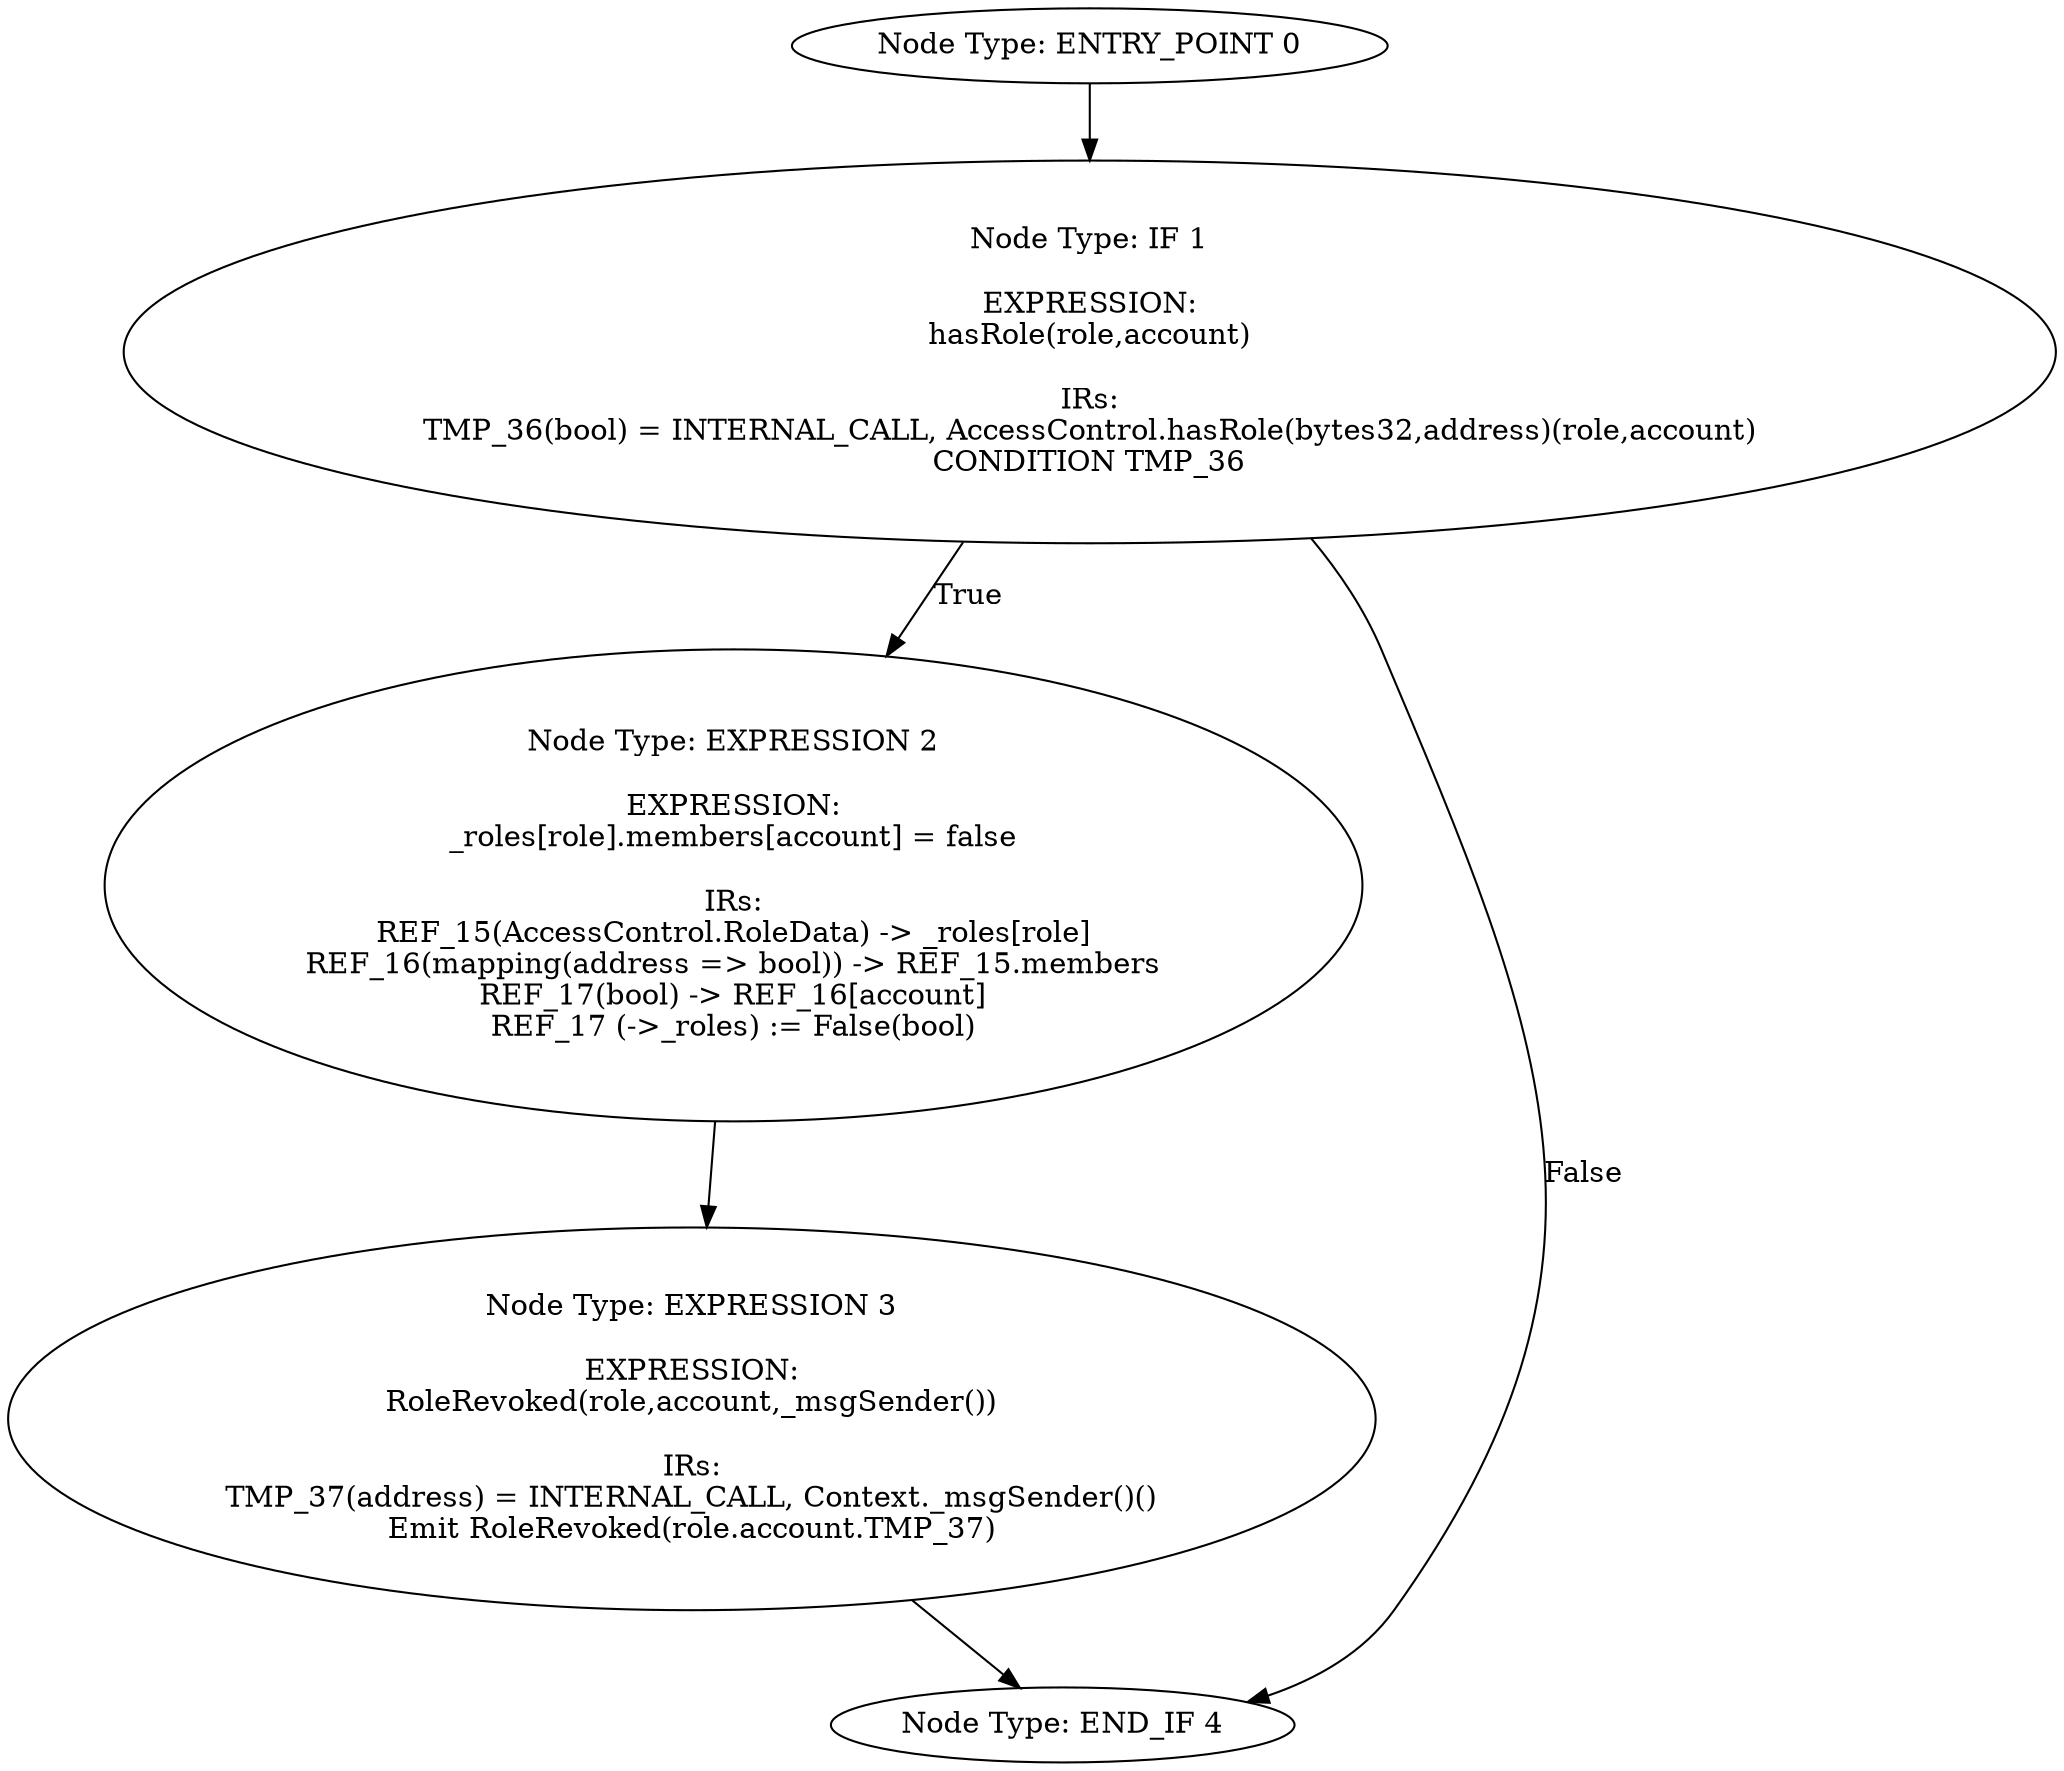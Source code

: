 digraph{
0[label="Node Type: ENTRY_POINT 0
"];
0->1;
1[label="Node Type: IF 1

EXPRESSION:
hasRole(role,account)

IRs:
TMP_36(bool) = INTERNAL_CALL, AccessControl.hasRole(bytes32,address)(role,account)
CONDITION TMP_36"];
1->2[label="True"];
1->4[label="False"];
2[label="Node Type: EXPRESSION 2

EXPRESSION:
_roles[role].members[account] = false

IRs:
REF_15(AccessControl.RoleData) -> _roles[role]
REF_16(mapping(address => bool)) -> REF_15.members
REF_17(bool) -> REF_16[account]
REF_17 (->_roles) := False(bool)"];
2->3;
3[label="Node Type: EXPRESSION 3

EXPRESSION:
RoleRevoked(role,account,_msgSender())

IRs:
TMP_37(address) = INTERNAL_CALL, Context._msgSender()()
Emit RoleRevoked(role.account.TMP_37)"];
3->4;
4[label="Node Type: END_IF 4
"];
}
